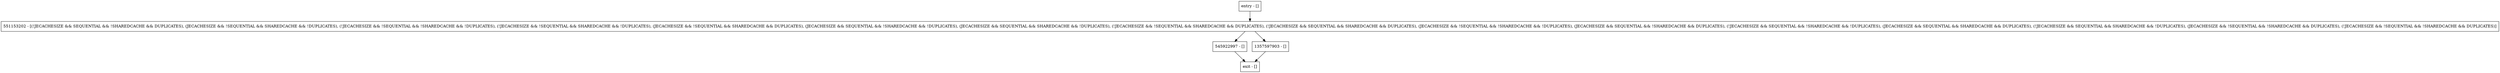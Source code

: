 digraph getNonNullEnvImpl {
node [shape=record];
entry [label="entry - []"];
exit [label="exit - []"];
545922997 [label="545922997 - []"];
551153202 [label="551153202 - [(!JECACHESIZE && SEQUENTIAL && !SHAREDCACHE && DUPLICATES), (JECACHESIZE && !SEQUENTIAL && SHAREDCACHE && !DUPLICATES), (!JECACHESIZE && !SEQUENTIAL && !SHAREDCACHE && !DUPLICATES), (!JECACHESIZE && !SEQUENTIAL && SHAREDCACHE && !DUPLICATES), (JECACHESIZE && !SEQUENTIAL && SHAREDCACHE && DUPLICATES), (JECACHESIZE && SEQUENTIAL && !SHAREDCACHE && !DUPLICATES), (JECACHESIZE && SEQUENTIAL && SHAREDCACHE && !DUPLICATES), (!JECACHESIZE && !SEQUENTIAL && SHAREDCACHE && DUPLICATES), (!JECACHESIZE && SEQUENTIAL && SHAREDCACHE && DUPLICATES), (JECACHESIZE && !SEQUENTIAL && !SHAREDCACHE && !DUPLICATES), (JECACHESIZE && SEQUENTIAL && !SHAREDCACHE && DUPLICATES), (!JECACHESIZE && SEQUENTIAL && !SHAREDCACHE && !DUPLICATES), (JECACHESIZE && SEQUENTIAL && SHAREDCACHE && DUPLICATES), (!JECACHESIZE && SEQUENTIAL && SHAREDCACHE && !DUPLICATES), (JECACHESIZE && !SEQUENTIAL && !SHAREDCACHE && DUPLICATES), (!JECACHESIZE && !SEQUENTIAL && !SHAREDCACHE && DUPLICATES)]"];
1357597903 [label="1357597903 - []"];
entry;
exit;
entry -> 551153202;
545922997 -> exit;
551153202 -> 545922997;
551153202 -> 1357597903;
1357597903 -> exit;
}
